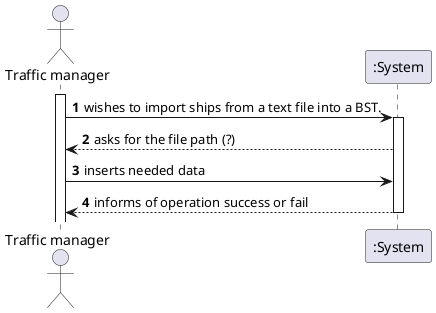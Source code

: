 @startuml
'https://plantuml.com/sequence-diagram

autonumber
actor "Traffic manager" as TM

activate TM
TM-> ":System" : wishes to import ships from a text file into a BST.
activate ":System"
":System" --> TM : asks for the file path (?)
TM-> ":System" : inserts needed data
":System" --> TM : informs of operation success or fail

deactivate ":System"

@enduml